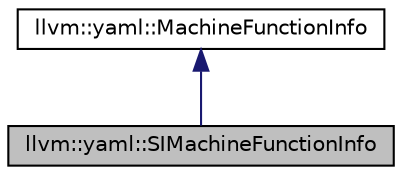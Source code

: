 digraph "llvm::yaml::SIMachineFunctionInfo"
{
 // LATEX_PDF_SIZE
  bgcolor="transparent";
  edge [fontname="Helvetica",fontsize="10",labelfontname="Helvetica",labelfontsize="10"];
  node [fontname="Helvetica",fontsize="10",shape=record];
  Node1 [label="llvm::yaml::SIMachineFunctionInfo",height=0.2,width=0.4,color="black", fillcolor="grey75", style="filled", fontcolor="black",tooltip=" "];
  Node2 -> Node1 [dir="back",color="midnightblue",fontsize="10",style="solid",fontname="Helvetica"];
  Node2 [label="llvm::yaml::MachineFunctionInfo",height=0.2,width=0.4,color="black",URL="$structllvm_1_1yaml_1_1MachineFunctionInfo.html",tooltip="Targets should override this in a way that mirrors the implementation of llvm::MachineFunctionInfo."];
}
